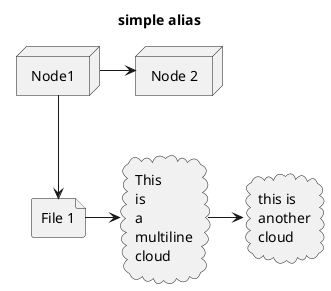 @startuml
title simple alias
node Node1 as n1
' node "Node 2" as n2
node n2 as "Node 2"
file f1 as "File 1"
cloud c1 as "This
is
a
multiline
cloud
"
cloud c2 [this is
    another
    cloud
]

n1 -> n2
n1 --> f1
f1 -> c1
c1 -> c2
@enduml